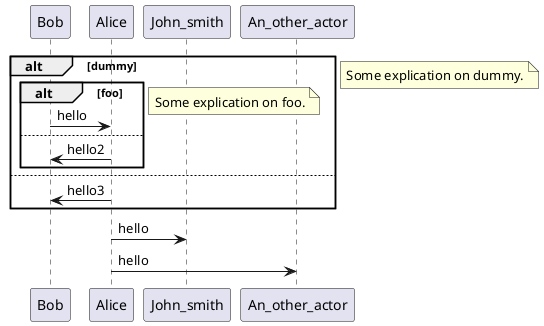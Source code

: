 {
  "sha1": "nk0y9x2n6vg72k8670fni8wmgvvsod0",
  "insertion": {
    "when": "2024-06-04T17:28:38.749Z",
    "user": "plantuml@gmail.com"
  }
}
@startuml
alt dummy
alt foo
Bob->Alice : hello
else
Bob<-Alice : hello2
end
note right: Some explication on foo.
else
Bob<-Alice : hello3
end
note right: Some explication on dummy.
Alice->John_smith : hello
Alice->An_other_actor : hello
@enduml
